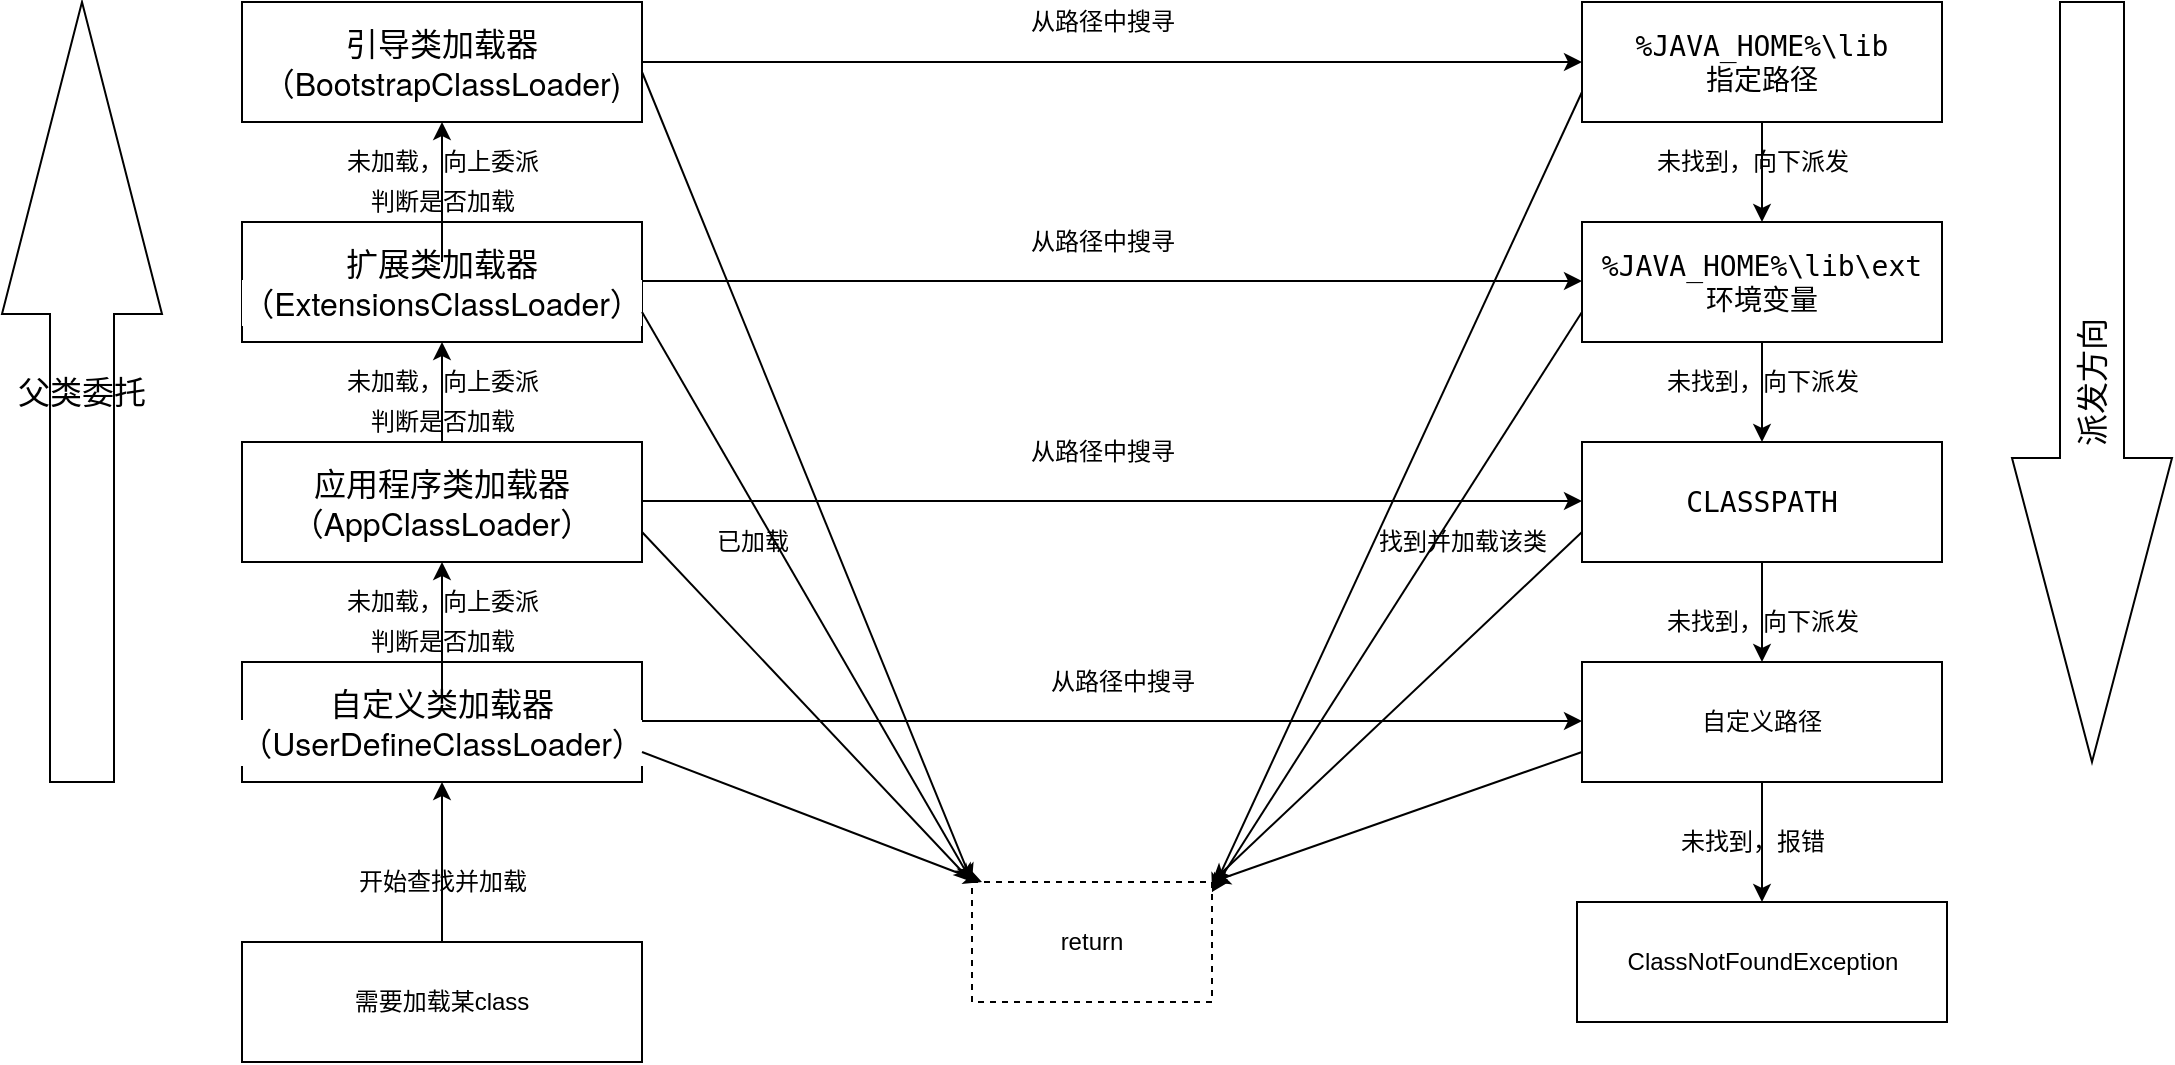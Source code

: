 <mxfile version="14.7.7" type="device"><diagram id="-g7t3LRdb9cCdiu0S8_-" name="第 1 页"><mxGraphModel dx="1106" dy="567" grid="1" gridSize="10" guides="1" tooltips="1" connect="1" arrows="1" fold="1" page="1" pageScale="1" pageWidth="3300" pageHeight="4681" math="0" shadow="0"><root><mxCell id="0"/><mxCell id="1" parent="0"/><mxCell id="mN7YpTg2F8Pb6DmoewU6-29" style="edgeStyle=orthogonalEdgeStyle;rounded=0;orthogonalLoop=1;jettySize=auto;html=1;fontColor=#000000;" edge="1" parent="1" source="mN7YpTg2F8Pb6DmoewU6-1" target="mN7YpTg2F8Pb6DmoewU6-25"><mxGeometry relative="1" as="geometry"/></mxCell><mxCell id="mN7YpTg2F8Pb6DmoewU6-1" value="&lt;span style=&quot;font-family: &amp;quot;helvetica neue&amp;quot;, helvetica, arial, sans-serif; font-size: 16px;&quot;&gt;引导类加载器&lt;br&gt;（BootstrapClassLoader)&lt;/span&gt;" style="rounded=0;whiteSpace=wrap;html=1;labelBackgroundColor=none;" vertex="1" parent="1"><mxGeometry x="250" y="160" width="200" height="60" as="geometry"/></mxCell><mxCell id="mN7YpTg2F8Pb6DmoewU6-8" value="" style="edgeStyle=orthogonalEdgeStyle;rounded=0;orthogonalLoop=1;jettySize=auto;html=1;fontColor=#000000;startArrow=none;" edge="1" parent="1" source="mN7YpTg2F8Pb6DmoewU6-15" target="mN7YpTg2F8Pb6DmoewU6-1"><mxGeometry relative="1" as="geometry"/></mxCell><mxCell id="mN7YpTg2F8Pb6DmoewU6-2" value="&lt;span style=&quot;font-family: &amp;#34;helvetica neue&amp;#34; , &amp;#34;helvetica&amp;#34; , &amp;#34;arial&amp;#34; , sans-serif ; font-size: 16px ; background-color: rgb(255 , 255 , 255)&quot;&gt;扩展类加载器（ExtensionsClassLoader）&lt;/span&gt;" style="rounded=0;whiteSpace=wrap;html=1;labelBackgroundColor=none;" vertex="1" parent="1"><mxGeometry x="250" y="270" width="200" height="60" as="geometry"/></mxCell><mxCell id="mN7YpTg2F8Pb6DmoewU6-7" value="" style="edgeStyle=orthogonalEdgeStyle;rounded=0;orthogonalLoop=1;jettySize=auto;html=1;fontColor=#000000;" edge="1" parent="1" source="mN7YpTg2F8Pb6DmoewU6-3" target="mN7YpTg2F8Pb6DmoewU6-2"><mxGeometry relative="1" as="geometry"/></mxCell><mxCell id="mN7YpTg2F8Pb6DmoewU6-3" value="&lt;span style=&quot;font-family: &amp;#34;helvetica neue&amp;#34; , &amp;#34;helvetica&amp;#34; , &amp;#34;arial&amp;#34; , sans-serif ; font-size: 16px ; background-color: rgb(255 , 255 , 255)&quot;&gt;应用程序类加载器（AppClassLoader）&lt;/span&gt;" style="rounded=0;whiteSpace=wrap;html=1;labelBackgroundColor=none;" vertex="1" parent="1"><mxGeometry x="250" y="380" width="200" height="60" as="geometry"/></mxCell><mxCell id="mN7YpTg2F8Pb6DmoewU6-6" value="" style="edgeStyle=orthogonalEdgeStyle;rounded=0;orthogonalLoop=1;jettySize=auto;html=1;fontColor=#000000;startArrow=none;" edge="1" parent="1" source="mN7YpTg2F8Pb6DmoewU6-12" target="mN7YpTg2F8Pb6DmoewU6-3"><mxGeometry relative="1" as="geometry"/></mxCell><mxCell id="mN7YpTg2F8Pb6DmoewU6-4" value="&lt;span style=&quot;font-family: &amp;#34;helvetica neue&amp;#34; , &amp;#34;helvetica&amp;#34; , &amp;#34;arial&amp;#34; , sans-serif ; font-size: 16px ; background-color: rgb(255 , 255 , 255)&quot;&gt;自定义类加载器（UserDefineClassLoader）&lt;/span&gt;" style="rounded=0;whiteSpace=wrap;html=1;labelBackgroundColor=none;" vertex="1" parent="1"><mxGeometry x="250" y="490" width="200" height="60" as="geometry"/></mxCell><mxCell id="mN7YpTg2F8Pb6DmoewU6-5" value="&lt;font style=&quot;font-size: 16px&quot;&gt;父类委托&lt;/font&gt;" style="shape=singleArrow;whiteSpace=wrap;html=1;arrowWidth=0.4;arrowSize=0.4;flipH=1;labelBackgroundColor=none;fontColor=#000000;fillColor=#ffffff;rotation=90;horizontal=0;" vertex="1" parent="1"><mxGeometry x="-25" y="315" width="390" height="80" as="geometry"/></mxCell><mxCell id="mN7YpTg2F8Pb6DmoewU6-9" value="未加载，向上委派" style="text;html=1;align=center;verticalAlign=middle;resizable=0;points=[];autosize=1;strokeColor=none;fontColor=#000000;" vertex="1" parent="1"><mxGeometry x="295" y="450" width="110" height="20" as="geometry"/></mxCell><mxCell id="mN7YpTg2F8Pb6DmoewU6-10" value="未加载，向上委派" style="text;html=1;align=center;verticalAlign=middle;resizable=0;points=[];autosize=1;strokeColor=none;fontColor=#000000;" vertex="1" parent="1"><mxGeometry x="295" y="340" width="110" height="20" as="geometry"/></mxCell><mxCell id="mN7YpTg2F8Pb6DmoewU6-11" value="未加载，向上委派" style="text;html=1;align=center;verticalAlign=middle;resizable=0;points=[];autosize=1;strokeColor=none;fontColor=#000000;" vertex="1" parent="1"><mxGeometry x="295" y="230" width="110" height="20" as="geometry"/></mxCell><mxCell id="mN7YpTg2F8Pb6DmoewU6-12" value="判断是否加载" style="text;html=1;align=center;verticalAlign=middle;resizable=0;points=[];autosize=1;strokeColor=none;fontColor=#000000;" vertex="1" parent="1"><mxGeometry x="305" y="470" width="90" height="20" as="geometry"/></mxCell><mxCell id="mN7YpTg2F8Pb6DmoewU6-13" value="" style="edgeStyle=orthogonalEdgeStyle;rounded=0;orthogonalLoop=1;jettySize=auto;html=1;fontColor=#000000;endArrow=none;" edge="1" parent="1" source="mN7YpTg2F8Pb6DmoewU6-4" target="mN7YpTg2F8Pb6DmoewU6-12"><mxGeometry relative="1" as="geometry"><mxPoint x="350" y="490" as="sourcePoint"/><mxPoint x="350" y="440" as="targetPoint"/></mxGeometry></mxCell><mxCell id="mN7YpTg2F8Pb6DmoewU6-14" value="判断是否加载" style="text;html=1;align=center;verticalAlign=middle;resizable=0;points=[];autosize=1;strokeColor=none;fontColor=#000000;" vertex="1" parent="1"><mxGeometry x="305" y="360" width="90" height="20" as="geometry"/></mxCell><mxCell id="mN7YpTg2F8Pb6DmoewU6-15" value="判断是否加载" style="text;html=1;align=center;verticalAlign=middle;resizable=0;points=[];autosize=1;strokeColor=none;fontColor=#000000;" vertex="1" parent="1"><mxGeometry x="305" y="250" width="90" height="20" as="geometry"/></mxCell><mxCell id="mN7YpTg2F8Pb6DmoewU6-16" value="" style="edgeStyle=orthogonalEdgeStyle;rounded=0;orthogonalLoop=1;jettySize=auto;html=1;fontColor=#000000;endArrow=none;" edge="1" parent="1" source="mN7YpTg2F8Pb6DmoewU6-2" target="mN7YpTg2F8Pb6DmoewU6-15"><mxGeometry relative="1" as="geometry"><mxPoint x="350" y="270" as="sourcePoint"/><mxPoint x="350" y="220" as="targetPoint"/></mxGeometry></mxCell><mxCell id="mN7YpTg2F8Pb6DmoewU6-18" value="return" style="rounded=0;whiteSpace=wrap;html=1;dashed=1;labelBackgroundColor=none;fontColor=#000000;fillColor=#ffffff;" vertex="1" parent="1"><mxGeometry x="615" y="600" width="120" height="60" as="geometry"/></mxCell><mxCell id="mN7YpTg2F8Pb6DmoewU6-20" value="" style="endArrow=classic;html=1;fontColor=#000000;exitX=1;exitY=0.75;exitDx=0;exitDy=0;" edge="1" parent="1" source="mN7YpTg2F8Pb6DmoewU6-4"><mxGeometry width="50" height="50" relative="1" as="geometry"><mxPoint x="550" y="490" as="sourcePoint"/><mxPoint x="620" y="600" as="targetPoint"/></mxGeometry></mxCell><mxCell id="mN7YpTg2F8Pb6DmoewU6-21" value="" style="endArrow=classic;html=1;fontColor=#000000;exitX=1;exitY=0.75;exitDx=0;exitDy=0;entryX=0;entryY=0;entryDx=0;entryDy=0;" edge="1" parent="1" target="mN7YpTg2F8Pb6DmoewU6-18"><mxGeometry width="50" height="50" relative="1" as="geometry"><mxPoint x="450" y="195" as="sourcePoint"/><mxPoint x="610" y="220" as="targetPoint"/></mxGeometry></mxCell><mxCell id="mN7YpTg2F8Pb6DmoewU6-22" value="" style="endArrow=classic;html=1;fontColor=#000000;exitX=1;exitY=0.75;exitDx=0;exitDy=0;entryX=0;entryY=0;entryDx=0;entryDy=0;" edge="1" parent="1" target="mN7YpTg2F8Pb6DmoewU6-18"><mxGeometry width="50" height="50" relative="1" as="geometry"><mxPoint x="450" y="315" as="sourcePoint"/><mxPoint x="620" y="560" as="targetPoint"/></mxGeometry></mxCell><mxCell id="mN7YpTg2F8Pb6DmoewU6-23" value="" style="endArrow=classic;html=1;fontColor=#000000;exitX=1;exitY=0.75;exitDx=0;exitDy=0;entryX=0;entryY=0;entryDx=0;entryDy=0;" edge="1" parent="1" target="mN7YpTg2F8Pb6DmoewU6-18"><mxGeometry width="50" height="50" relative="1" as="geometry"><mxPoint x="450" y="425" as="sourcePoint"/><mxPoint x="610" y="450" as="targetPoint"/></mxGeometry></mxCell><mxCell id="mN7YpTg2F8Pb6DmoewU6-24" value="已加载" style="text;html=1;align=center;verticalAlign=middle;resizable=0;points=[];autosize=1;strokeColor=none;fontColor=#000000;" vertex="1" parent="1"><mxGeometry x="480" y="420" width="50" height="20" as="geometry"/></mxCell><mxCell id="mN7YpTg2F8Pb6DmoewU6-43" value="" style="edgeStyle=orthogonalEdgeStyle;rounded=0;orthogonalLoop=1;jettySize=auto;html=1;fontColor=#000000;" edge="1" parent="1" source="mN7YpTg2F8Pb6DmoewU6-25" target="mN7YpTg2F8Pb6DmoewU6-26"><mxGeometry relative="1" as="geometry"/></mxCell><mxCell id="mN7YpTg2F8Pb6DmoewU6-25" value="&lt;span style=&quot;font-family: &amp;#34;monaco&amp;#34; , &amp;#34;consolas&amp;#34; , &amp;#34;andale mono&amp;#34; , &amp;#34;dejavu sans mono&amp;#34; , monospace ; font-size: 14px ; text-align: left ; background-color: rgb(255 , 255 , 255)&quot;&gt;%JAVA_HOME%\lib&lt;br&gt;指定路径&lt;br&gt;&lt;/span&gt;" style="rounded=0;whiteSpace=wrap;html=1;labelBackgroundColor=none;fontColor=#000000;fillColor=#ffffff;" vertex="1" parent="1"><mxGeometry x="920" y="160" width="180" height="60" as="geometry"/></mxCell><mxCell id="mN7YpTg2F8Pb6DmoewU6-44" value="" style="edgeStyle=orthogonalEdgeStyle;rounded=0;orthogonalLoop=1;jettySize=auto;html=1;fontColor=#000000;" edge="1" parent="1" source="mN7YpTg2F8Pb6DmoewU6-26" target="mN7YpTg2F8Pb6DmoewU6-27"><mxGeometry relative="1" as="geometry"/></mxCell><mxCell id="mN7YpTg2F8Pb6DmoewU6-26" value="&lt;span style=&quot;font-family: &amp;#34;monaco&amp;#34; , &amp;#34;consolas&amp;#34; , &amp;#34;andale mono&amp;#34; , &amp;#34;dejavu sans mono&amp;#34; , monospace ; font-size: 14px ; text-align: left ; background-color: rgb(255 , 255 , 255)&quot;&gt;%JAVA_HOME%\lib\ext&lt;br&gt;环境变量&lt;br&gt;&lt;/span&gt;" style="rounded=0;whiteSpace=wrap;html=1;labelBackgroundColor=none;fontColor=#000000;fillColor=#ffffff;" vertex="1" parent="1"><mxGeometry x="920" y="270" width="180" height="60" as="geometry"/></mxCell><mxCell id="mN7YpTg2F8Pb6DmoewU6-45" value="" style="edgeStyle=orthogonalEdgeStyle;rounded=0;orthogonalLoop=1;jettySize=auto;html=1;fontColor=#000000;" edge="1" parent="1" source="mN7YpTg2F8Pb6DmoewU6-27" target="mN7YpTg2F8Pb6DmoewU6-28"><mxGeometry relative="1" as="geometry"/></mxCell><mxCell id="mN7YpTg2F8Pb6DmoewU6-27" value="&lt;span style=&quot;font-family: &amp;#34;monaco&amp;#34; , &amp;#34;consolas&amp;#34; , &amp;#34;andale mono&amp;#34; , &amp;#34;dejavu sans mono&amp;#34; , monospace ; font-size: 14px ; text-align: left ; background-color: rgb(255 , 255 , 255)&quot;&gt;CLASSPATH&lt;/span&gt;" style="rounded=0;whiteSpace=wrap;html=1;labelBackgroundColor=none;fontColor=#000000;fillColor=#ffffff;" vertex="1" parent="1"><mxGeometry x="920" y="380" width="180" height="60" as="geometry"/></mxCell><mxCell id="mN7YpTg2F8Pb6DmoewU6-51" value="" style="edgeStyle=orthogonalEdgeStyle;rounded=0;orthogonalLoop=1;jettySize=auto;html=1;fontColor=#000000;" edge="1" parent="1" source="mN7YpTg2F8Pb6DmoewU6-28" target="mN7YpTg2F8Pb6DmoewU6-49"><mxGeometry relative="1" as="geometry"/></mxCell><mxCell id="mN7YpTg2F8Pb6DmoewU6-28" value="自定义路径" style="rounded=0;whiteSpace=wrap;html=1;labelBackgroundColor=none;fontColor=#000000;fillColor=#ffffff;" vertex="1" parent="1"><mxGeometry x="920" y="490" width="180" height="60" as="geometry"/></mxCell><mxCell id="mN7YpTg2F8Pb6DmoewU6-30" value="从路径中搜寻" style="text;html=1;align=center;verticalAlign=middle;resizable=0;points=[];autosize=1;strokeColor=none;fontColor=#000000;" vertex="1" parent="1"><mxGeometry x="635" y="160" width="90" height="20" as="geometry"/></mxCell><mxCell id="mN7YpTg2F8Pb6DmoewU6-32" style="edgeStyle=orthogonalEdgeStyle;rounded=0;orthogonalLoop=1;jettySize=auto;html=1;fontColor=#000000;" edge="1" parent="1"><mxGeometry relative="1" as="geometry"><mxPoint x="450" y="299.5" as="sourcePoint"/><mxPoint x="920" y="299.5" as="targetPoint"/></mxGeometry></mxCell><mxCell id="mN7YpTg2F8Pb6DmoewU6-33" value="从路径中搜寻" style="text;html=1;align=center;verticalAlign=middle;resizable=0;points=[];autosize=1;strokeColor=none;fontColor=#000000;" vertex="1" parent="1"><mxGeometry x="635" y="270" width="90" height="20" as="geometry"/></mxCell><mxCell id="mN7YpTg2F8Pb6DmoewU6-34" style="edgeStyle=orthogonalEdgeStyle;rounded=0;orthogonalLoop=1;jettySize=auto;html=1;fontColor=#000000;" edge="1" parent="1"><mxGeometry relative="1" as="geometry"><mxPoint x="450" y="409.5" as="sourcePoint"/><mxPoint x="920" y="409.5" as="targetPoint"/></mxGeometry></mxCell><mxCell id="mN7YpTg2F8Pb6DmoewU6-35" value="从路径中搜寻" style="text;html=1;align=center;verticalAlign=middle;resizable=0;points=[];autosize=1;strokeColor=none;fontColor=#000000;" vertex="1" parent="1"><mxGeometry x="635" y="375" width="90" height="20" as="geometry"/></mxCell><mxCell id="mN7YpTg2F8Pb6DmoewU6-36" style="edgeStyle=orthogonalEdgeStyle;rounded=0;orthogonalLoop=1;jettySize=auto;html=1;fontColor=#000000;" edge="1" parent="1"><mxGeometry relative="1" as="geometry"><mxPoint x="450" y="519.5" as="sourcePoint"/><mxPoint x="920" y="519.5" as="targetPoint"/></mxGeometry></mxCell><mxCell id="mN7YpTg2F8Pb6DmoewU6-37" value="从路径中搜寻" style="text;html=1;align=center;verticalAlign=middle;resizable=0;points=[];autosize=1;strokeColor=none;fontColor=#000000;" vertex="1" parent="1"><mxGeometry x="645" y="490" width="90" height="20" as="geometry"/></mxCell><mxCell id="mN7YpTg2F8Pb6DmoewU6-38" value="" style="endArrow=classic;html=1;fontColor=#000000;exitX=0;exitY=0.75;exitDx=0;exitDy=0;entryX=1;entryY=0;entryDx=0;entryDy=0;" edge="1" parent="1" source="mN7YpTg2F8Pb6DmoewU6-28" target="mN7YpTg2F8Pb6DmoewU6-18"><mxGeometry width="50" height="50" relative="1" as="geometry"><mxPoint x="690" y="470" as="sourcePoint"/><mxPoint x="740" y="560" as="targetPoint"/></mxGeometry></mxCell><mxCell id="mN7YpTg2F8Pb6DmoewU6-39" value="" style="endArrow=classic;html=1;fontColor=#000000;exitX=0;exitY=0.75;exitDx=0;exitDy=0;" edge="1" parent="1" source="mN7YpTg2F8Pb6DmoewU6-26"><mxGeometry width="50" height="50" relative="1" as="geometry"><mxPoint x="915" y="360" as="sourcePoint"/><mxPoint x="735" y="605" as="targetPoint"/></mxGeometry></mxCell><mxCell id="mN7YpTg2F8Pb6DmoewU6-40" value="" style="endArrow=classic;html=1;fontColor=#000000;exitX=0;exitY=0.75;exitDx=0;exitDy=0;" edge="1" parent="1" source="mN7YpTg2F8Pb6DmoewU6-25"><mxGeometry width="50" height="50" relative="1" as="geometry"><mxPoint x="913" y="255" as="sourcePoint"/><mxPoint x="735" y="605" as="targetPoint"/></mxGeometry></mxCell><mxCell id="mN7YpTg2F8Pb6DmoewU6-41" value="" style="endArrow=classic;html=1;fontColor=#000000;entryX=1;entryY=0;entryDx=0;entryDy=0;exitX=0;exitY=0.75;exitDx=0;exitDy=0;" edge="1" parent="1" source="mN7YpTg2F8Pb6DmoewU6-27" target="mN7YpTg2F8Pb6DmoewU6-18"><mxGeometry width="50" height="50" relative="1" as="geometry"><mxPoint x="912.96" y="527.98" as="sourcePoint"/><mxPoint x="735" y="560" as="targetPoint"/></mxGeometry></mxCell><mxCell id="mN7YpTg2F8Pb6DmoewU6-42" value="找到并加载该类" style="text;html=1;align=center;verticalAlign=middle;resizable=0;points=[];autosize=1;strokeColor=none;fontColor=#000000;" vertex="1" parent="1"><mxGeometry x="810" y="420" width="100" height="20" as="geometry"/></mxCell><mxCell id="mN7YpTg2F8Pb6DmoewU6-46" value="未找到，向下派发" style="text;html=1;align=center;verticalAlign=middle;resizable=0;points=[];autosize=1;strokeColor=none;fontColor=#000000;" vertex="1" parent="1"><mxGeometry x="950" y="230" width="110" height="20" as="geometry"/></mxCell><mxCell id="mN7YpTg2F8Pb6DmoewU6-47" value="未找到，向下派发" style="text;html=1;align=center;verticalAlign=middle;resizable=0;points=[];autosize=1;strokeColor=none;fontColor=#000000;" vertex="1" parent="1"><mxGeometry x="955" y="460" width="110" height="20" as="geometry"/></mxCell><mxCell id="mN7YpTg2F8Pb6DmoewU6-48" value="未找到，向下派发" style="text;html=1;align=center;verticalAlign=middle;resizable=0;points=[];autosize=1;strokeColor=none;fontColor=#000000;" vertex="1" parent="1"><mxGeometry x="955" y="340" width="110" height="20" as="geometry"/></mxCell><mxCell id="mN7YpTg2F8Pb6DmoewU6-49" value="&lt;div&gt;ClassNotFoundException&lt;/div&gt;" style="rounded=0;whiteSpace=wrap;html=1;labelBackgroundColor=none;fontColor=#000000;fillColor=#ffffff;" vertex="1" parent="1"><mxGeometry x="917.5" y="610" width="185" height="60" as="geometry"/></mxCell><mxCell id="mN7YpTg2F8Pb6DmoewU6-52" value="未找到，报错" style="text;html=1;align=center;verticalAlign=middle;resizable=0;points=[];autosize=1;strokeColor=none;fontColor=#000000;" vertex="1" parent="1"><mxGeometry x="960" y="570" width="90" height="20" as="geometry"/></mxCell><mxCell id="mN7YpTg2F8Pb6DmoewU6-54" value="&lt;font style=&quot;font-size: 16px&quot;&gt;派发方向&lt;/font&gt;" style="shape=singleArrow;whiteSpace=wrap;html=1;arrowWidth=0.4;arrowSize=0.4;flipH=1;labelBackgroundColor=none;fontColor=#000000;fillColor=#ffffff;rotation=-90;horizontal=1;verticalAlign=middle;" vertex="1" parent="1"><mxGeometry x="985" y="310" width="380" height="80" as="geometry"/></mxCell><mxCell id="mN7YpTg2F8Pb6DmoewU6-56" value="" style="edgeStyle=orthogonalEdgeStyle;rounded=0;orthogonalLoop=1;jettySize=auto;html=1;fontColor=#000000;" edge="1" parent="1" source="mN7YpTg2F8Pb6DmoewU6-55" target="mN7YpTg2F8Pb6DmoewU6-4"><mxGeometry relative="1" as="geometry"/></mxCell><mxCell id="mN7YpTg2F8Pb6DmoewU6-55" value="需要加载某class" style="rounded=0;whiteSpace=wrap;html=1;labelBackgroundColor=none;fontColor=#000000;fillColor=#ffffff;verticalAlign=middle;" vertex="1" parent="1"><mxGeometry x="250" y="630" width="200" height="60" as="geometry"/></mxCell><mxCell id="mN7YpTg2F8Pb6DmoewU6-57" value="开始查找并加载" style="text;html=1;align=center;verticalAlign=middle;resizable=0;points=[];autosize=1;strokeColor=none;fontColor=#000000;" vertex="1" parent="1"><mxGeometry x="300" y="590" width="100" height="20" as="geometry"/></mxCell></root></mxGraphModel></diagram></mxfile>
